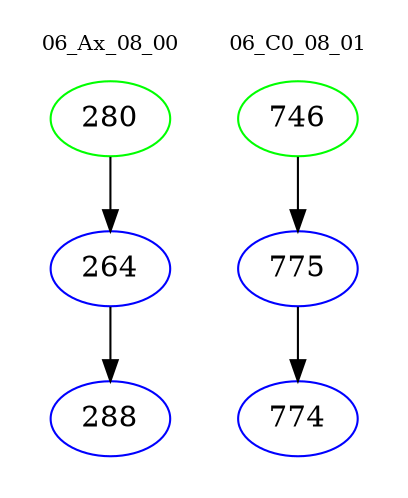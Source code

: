 digraph{
subgraph cluster_0 {
color = white
label = "06_Ax_08_00";
fontsize=10;
T0_280 [label="280", color="green"]
T0_280 -> T0_264 [color="black"]
T0_264 [label="264", color="blue"]
T0_264 -> T0_288 [color="black"]
T0_288 [label="288", color="blue"]
}
subgraph cluster_1 {
color = white
label = "06_C0_08_01";
fontsize=10;
T1_746 [label="746", color="green"]
T1_746 -> T1_775 [color="black"]
T1_775 [label="775", color="blue"]
T1_775 -> T1_774 [color="black"]
T1_774 [label="774", color="blue"]
}
}

